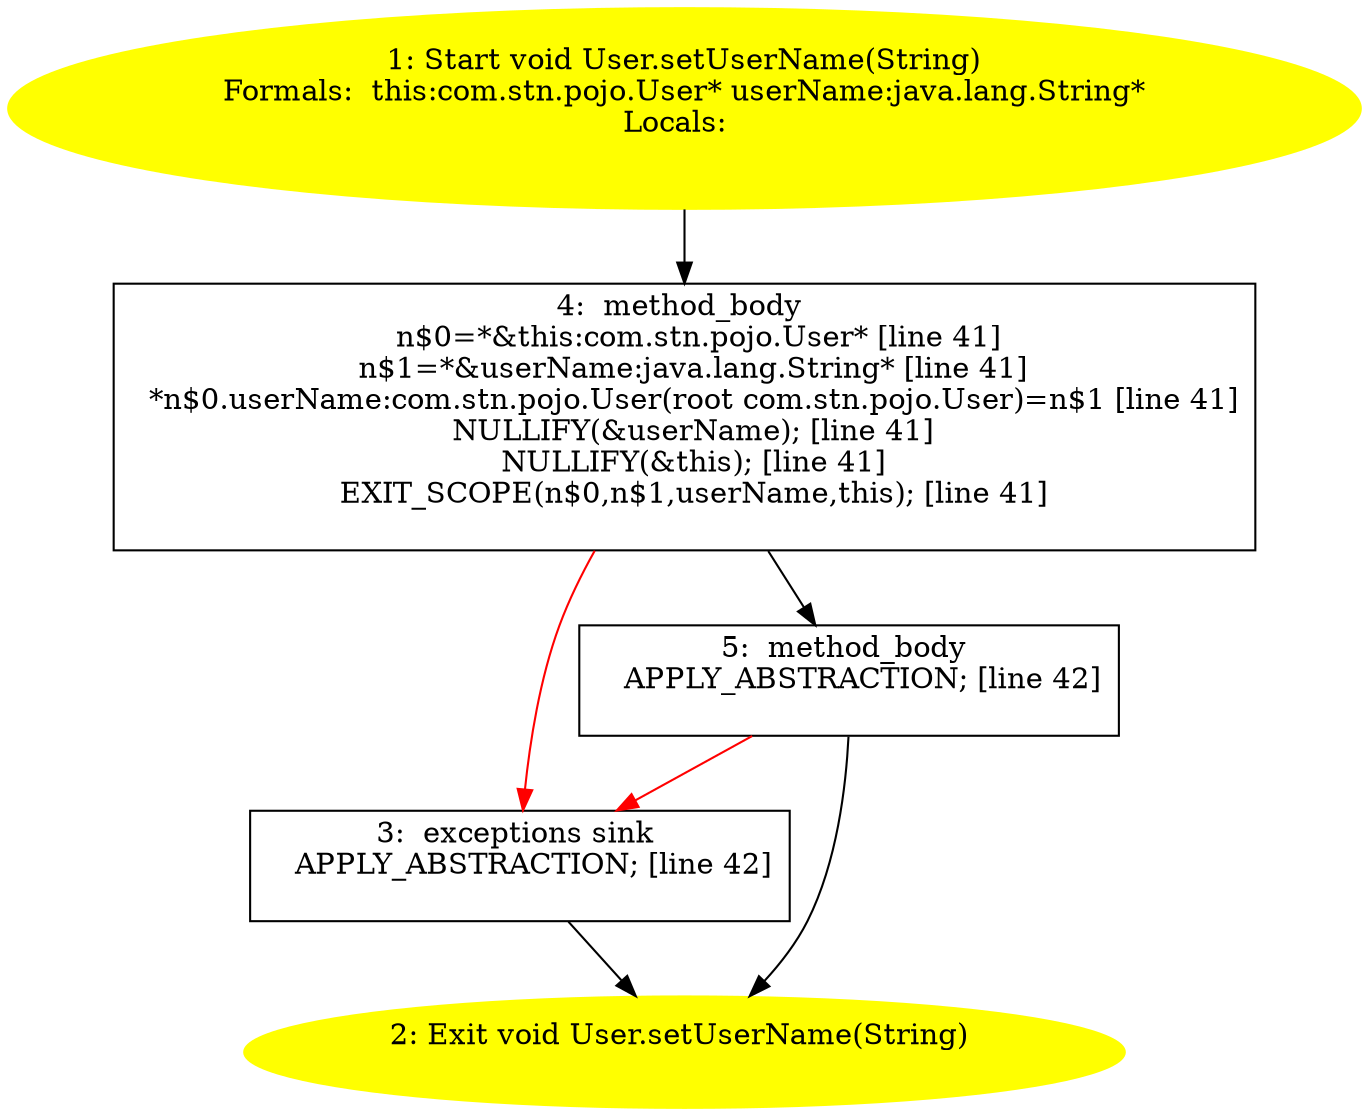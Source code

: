 /* @generated */
digraph cfg {
"com.stn.pojo.User.setUserName(java.lang.String):void.415f52f14c712a1270f84ff48b662b46_1" [label="1: Start void User.setUserName(String)\nFormals:  this:com.stn.pojo.User* userName:java.lang.String*\nLocals:  \n  " color=yellow style=filled]
	

	 "com.stn.pojo.User.setUserName(java.lang.String):void.415f52f14c712a1270f84ff48b662b46_1" -> "com.stn.pojo.User.setUserName(java.lang.String):void.415f52f14c712a1270f84ff48b662b46_4" ;
"com.stn.pojo.User.setUserName(java.lang.String):void.415f52f14c712a1270f84ff48b662b46_2" [label="2: Exit void User.setUserName(String) \n  " color=yellow style=filled]
	

"com.stn.pojo.User.setUserName(java.lang.String):void.415f52f14c712a1270f84ff48b662b46_3" [label="3:  exceptions sink \n   APPLY_ABSTRACTION; [line 42]\n " shape="box"]
	

	 "com.stn.pojo.User.setUserName(java.lang.String):void.415f52f14c712a1270f84ff48b662b46_3" -> "com.stn.pojo.User.setUserName(java.lang.String):void.415f52f14c712a1270f84ff48b662b46_2" ;
"com.stn.pojo.User.setUserName(java.lang.String):void.415f52f14c712a1270f84ff48b662b46_4" [label="4:  method_body \n   n$0=*&this:com.stn.pojo.User* [line 41]\n  n$1=*&userName:java.lang.String* [line 41]\n  *n$0.userName:com.stn.pojo.User(root com.stn.pojo.User)=n$1 [line 41]\n  NULLIFY(&userName); [line 41]\n  NULLIFY(&this); [line 41]\n  EXIT_SCOPE(n$0,n$1,userName,this); [line 41]\n " shape="box"]
	

	 "com.stn.pojo.User.setUserName(java.lang.String):void.415f52f14c712a1270f84ff48b662b46_4" -> "com.stn.pojo.User.setUserName(java.lang.String):void.415f52f14c712a1270f84ff48b662b46_5" ;
	 "com.stn.pojo.User.setUserName(java.lang.String):void.415f52f14c712a1270f84ff48b662b46_4" -> "com.stn.pojo.User.setUserName(java.lang.String):void.415f52f14c712a1270f84ff48b662b46_3" [color="red" ];
"com.stn.pojo.User.setUserName(java.lang.String):void.415f52f14c712a1270f84ff48b662b46_5" [label="5:  method_body \n   APPLY_ABSTRACTION; [line 42]\n " shape="box"]
	

	 "com.stn.pojo.User.setUserName(java.lang.String):void.415f52f14c712a1270f84ff48b662b46_5" -> "com.stn.pojo.User.setUserName(java.lang.String):void.415f52f14c712a1270f84ff48b662b46_2" ;
	 "com.stn.pojo.User.setUserName(java.lang.String):void.415f52f14c712a1270f84ff48b662b46_5" -> "com.stn.pojo.User.setUserName(java.lang.String):void.415f52f14c712a1270f84ff48b662b46_3" [color="red" ];
}
